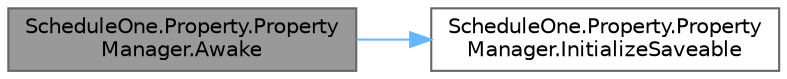 digraph "ScheduleOne.Property.PropertyManager.Awake"
{
 // LATEX_PDF_SIZE
  bgcolor="transparent";
  edge [fontname=Helvetica,fontsize=10,labelfontname=Helvetica,labelfontsize=10];
  node [fontname=Helvetica,fontsize=10,shape=box,height=0.2,width=0.4];
  rankdir="LR";
  Node1 [id="Node000001",label="ScheduleOne.Property.Property\lManager.Awake",height=0.2,width=0.4,color="gray40", fillcolor="grey60", style="filled", fontcolor="black",tooltip=" "];
  Node1 -> Node2 [id="edge1_Node000001_Node000002",color="steelblue1",style="solid",tooltip=" "];
  Node2 [id="Node000002",label="ScheduleOne.Property.Property\lManager.InitializeSaveable",height=0.2,width=0.4,color="grey40", fillcolor="white", style="filled",URL="$class_schedule_one_1_1_property_1_1_property_manager.html#ac55f6919824bf16c3dd7e8ab371dc443",tooltip=" "];
}
